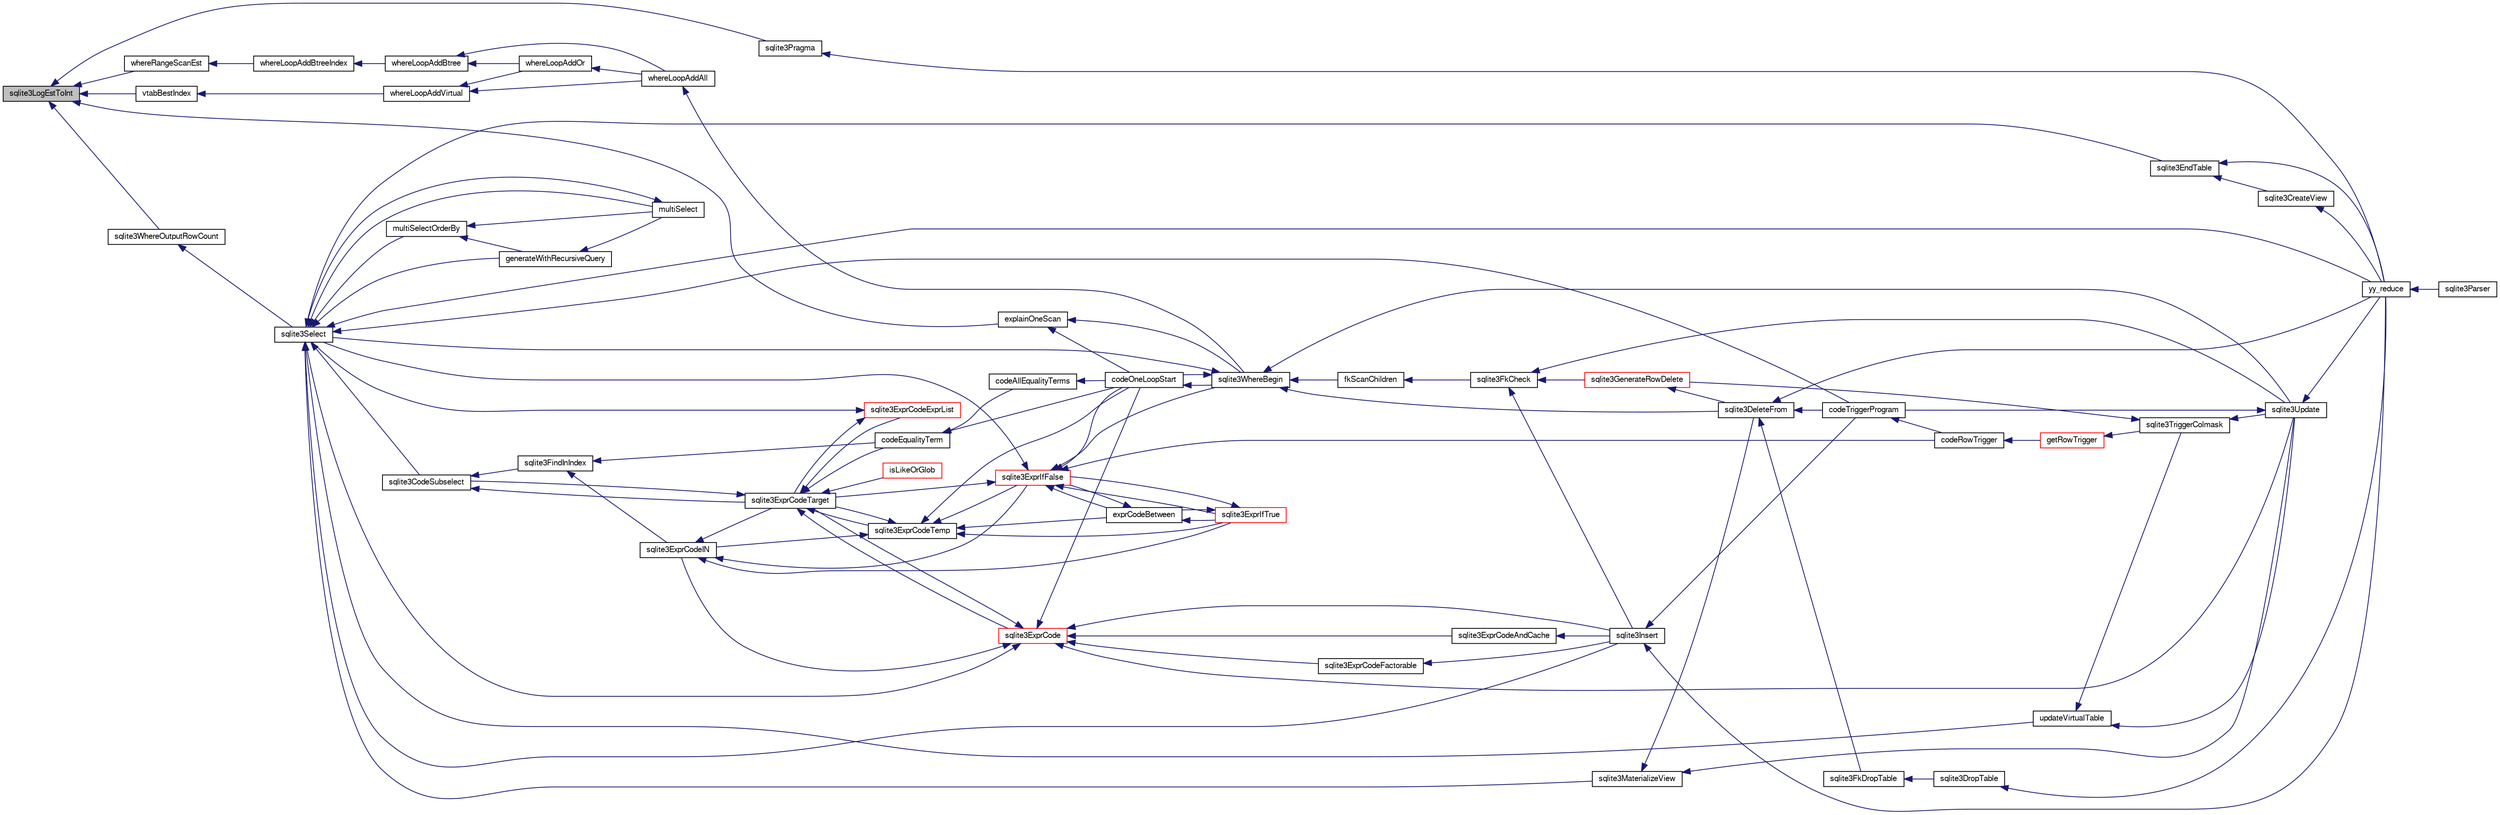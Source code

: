 digraph "sqlite3LogEstToInt"
{
  edge [fontname="FreeSans",fontsize="10",labelfontname="FreeSans",labelfontsize="10"];
  node [fontname="FreeSans",fontsize="10",shape=record];
  rankdir="LR";
  Node581138 [label="sqlite3LogEstToInt",height=0.2,width=0.4,color="black", fillcolor="grey75", style="filled", fontcolor="black"];
  Node581138 -> Node581139 [dir="back",color="midnightblue",fontsize="10",style="solid",fontname="FreeSans"];
  Node581139 [label="sqlite3Pragma",height=0.2,width=0.4,color="black", fillcolor="white", style="filled",URL="$sqlite3_8c.html#a111391370f58f8e6a6eca51fd34d62ed"];
  Node581139 -> Node581140 [dir="back",color="midnightblue",fontsize="10",style="solid",fontname="FreeSans"];
  Node581140 [label="yy_reduce",height=0.2,width=0.4,color="black", fillcolor="white", style="filled",URL="$sqlite3_8c.html#a7c419a9b25711c666a9a2449ef377f14"];
  Node581140 -> Node581141 [dir="back",color="midnightblue",fontsize="10",style="solid",fontname="FreeSans"];
  Node581141 [label="sqlite3Parser",height=0.2,width=0.4,color="black", fillcolor="white", style="filled",URL="$sqlite3_8c.html#a0327d71a5fabe0b6a343d78a2602e72a"];
  Node581138 -> Node581142 [dir="back",color="midnightblue",fontsize="10",style="solid",fontname="FreeSans"];
  Node581142 [label="sqlite3WhereOutputRowCount",height=0.2,width=0.4,color="black", fillcolor="white", style="filled",URL="$sqlite3_8c.html#aae2d6133f68868d59d6c3984f3621c83"];
  Node581142 -> Node581143 [dir="back",color="midnightblue",fontsize="10",style="solid",fontname="FreeSans"];
  Node581143 [label="sqlite3Select",height=0.2,width=0.4,color="black", fillcolor="white", style="filled",URL="$sqlite3_8c.html#a2465ee8c956209ba4b272477b7c21a45"];
  Node581143 -> Node581144 [dir="back",color="midnightblue",fontsize="10",style="solid",fontname="FreeSans"];
  Node581144 [label="sqlite3CodeSubselect",height=0.2,width=0.4,color="black", fillcolor="white", style="filled",URL="$sqlite3_8c.html#aa69b46d2204a1d1b110107a1be12ee0c"];
  Node581144 -> Node581145 [dir="back",color="midnightblue",fontsize="10",style="solid",fontname="FreeSans"];
  Node581145 [label="sqlite3FindInIndex",height=0.2,width=0.4,color="black", fillcolor="white", style="filled",URL="$sqlite3_8c.html#af7d8c56ab0231f44bb5f87b3fafeffb2"];
  Node581145 -> Node581146 [dir="back",color="midnightblue",fontsize="10",style="solid",fontname="FreeSans"];
  Node581146 [label="sqlite3ExprCodeIN",height=0.2,width=0.4,color="black", fillcolor="white", style="filled",URL="$sqlite3_8c.html#ad9cf4f5b5ffb90c24a4a0900c8626193"];
  Node581146 -> Node581147 [dir="back",color="midnightblue",fontsize="10",style="solid",fontname="FreeSans"];
  Node581147 [label="sqlite3ExprCodeTarget",height=0.2,width=0.4,color="black", fillcolor="white", style="filled",URL="$sqlite3_8c.html#a4f308397a0a3ed299ed31aaa1ae2a293"];
  Node581147 -> Node581144 [dir="back",color="midnightblue",fontsize="10",style="solid",fontname="FreeSans"];
  Node581147 -> Node581148 [dir="back",color="midnightblue",fontsize="10",style="solid",fontname="FreeSans"];
  Node581148 [label="sqlite3ExprCodeTemp",height=0.2,width=0.4,color="black", fillcolor="white", style="filled",URL="$sqlite3_8c.html#a3bc5c1ccb3c5851847e2aeb4a84ae1fc"];
  Node581148 -> Node581146 [dir="back",color="midnightblue",fontsize="10",style="solid",fontname="FreeSans"];
  Node581148 -> Node581147 [dir="back",color="midnightblue",fontsize="10",style="solid",fontname="FreeSans"];
  Node581148 -> Node581149 [dir="back",color="midnightblue",fontsize="10",style="solid",fontname="FreeSans"];
  Node581149 [label="exprCodeBetween",height=0.2,width=0.4,color="black", fillcolor="white", style="filled",URL="$sqlite3_8c.html#abd053493214542bca8f406f42145d173"];
  Node581149 -> Node581150 [dir="back",color="midnightblue",fontsize="10",style="solid",fontname="FreeSans"];
  Node581150 [label="sqlite3ExprIfTrue",height=0.2,width=0.4,color="red", fillcolor="white", style="filled",URL="$sqlite3_8c.html#ad93a55237c23e1b743ab1f59df1a1444"];
  Node581150 -> Node581149 [dir="back",color="midnightblue",fontsize="10",style="solid",fontname="FreeSans"];
  Node581150 -> Node581151 [dir="back",color="midnightblue",fontsize="10",style="solid",fontname="FreeSans"];
  Node581151 [label="sqlite3ExprIfFalse",height=0.2,width=0.4,color="red", fillcolor="white", style="filled",URL="$sqlite3_8c.html#af97ecccb5d56e321e118414b08f65b71"];
  Node581151 -> Node581147 [dir="back",color="midnightblue",fontsize="10",style="solid",fontname="FreeSans"];
  Node581151 -> Node581149 [dir="back",color="midnightblue",fontsize="10",style="solid",fontname="FreeSans"];
  Node581151 -> Node581150 [dir="back",color="midnightblue",fontsize="10",style="solid",fontname="FreeSans"];
  Node581151 -> Node581143 [dir="back",color="midnightblue",fontsize="10",style="solid",fontname="FreeSans"];
  Node581151 -> Node581168 [dir="back",color="midnightblue",fontsize="10",style="solid",fontname="FreeSans"];
  Node581168 [label="codeRowTrigger",height=0.2,width=0.4,color="black", fillcolor="white", style="filled",URL="$sqlite3_8c.html#a463cea5aaaf388b560b206570a0022fc"];
  Node581168 -> Node581169 [dir="back",color="midnightblue",fontsize="10",style="solid",fontname="FreeSans"];
  Node581169 [label="getRowTrigger",height=0.2,width=0.4,color="red", fillcolor="white", style="filled",URL="$sqlite3_8c.html#a69626ef20b540d1a2b19cf56f3f45689"];
  Node581169 -> Node581175 [dir="back",color="midnightblue",fontsize="10",style="solid",fontname="FreeSans"];
  Node581175 [label="sqlite3TriggerColmask",height=0.2,width=0.4,color="black", fillcolor="white", style="filled",URL="$sqlite3_8c.html#acace8e99e37ae5e84ea03c65e820c540"];
  Node581175 -> Node581163 [dir="back",color="midnightblue",fontsize="10",style="solid",fontname="FreeSans"];
  Node581163 [label="sqlite3GenerateRowDelete",height=0.2,width=0.4,color="red", fillcolor="white", style="filled",URL="$sqlite3_8c.html#a2c76cbf3027fc18fdbb8cb4cd96b77d9"];
  Node581163 -> Node581164 [dir="back",color="midnightblue",fontsize="10",style="solid",fontname="FreeSans"];
  Node581164 [label="sqlite3DeleteFrom",height=0.2,width=0.4,color="black", fillcolor="white", style="filled",URL="$sqlite3_8c.html#ab9b4b45349188b49eabb23f94608a091"];
  Node581164 -> Node581165 [dir="back",color="midnightblue",fontsize="10",style="solid",fontname="FreeSans"];
  Node581165 [label="sqlite3FkDropTable",height=0.2,width=0.4,color="black", fillcolor="white", style="filled",URL="$sqlite3_8c.html#a1218c6fc74e89152ceaa4760e82f5ef9"];
  Node581165 -> Node581166 [dir="back",color="midnightblue",fontsize="10",style="solid",fontname="FreeSans"];
  Node581166 [label="sqlite3DropTable",height=0.2,width=0.4,color="black", fillcolor="white", style="filled",URL="$sqlite3_8c.html#a5534f77364b5568783c0e50db3c9defb"];
  Node581166 -> Node581140 [dir="back",color="midnightblue",fontsize="10",style="solid",fontname="FreeSans"];
  Node581164 -> Node581167 [dir="back",color="midnightblue",fontsize="10",style="solid",fontname="FreeSans"];
  Node581167 [label="codeTriggerProgram",height=0.2,width=0.4,color="black", fillcolor="white", style="filled",URL="$sqlite3_8c.html#a120801f59d9281d201d2ff4b2606836e"];
  Node581167 -> Node581168 [dir="back",color="midnightblue",fontsize="10",style="solid",fontname="FreeSans"];
  Node581164 -> Node581140 [dir="back",color="midnightblue",fontsize="10",style="solid",fontname="FreeSans"];
  Node581175 -> Node581172 [dir="back",color="midnightblue",fontsize="10",style="solid",fontname="FreeSans"];
  Node581172 [label="sqlite3Update",height=0.2,width=0.4,color="black", fillcolor="white", style="filled",URL="$sqlite3_8c.html#ac5aa67c46e8cc8174566fabe6809fafa"];
  Node581172 -> Node581167 [dir="back",color="midnightblue",fontsize="10",style="solid",fontname="FreeSans"];
  Node581172 -> Node581140 [dir="back",color="midnightblue",fontsize="10",style="solid",fontname="FreeSans"];
  Node581151 -> Node581181 [dir="back",color="midnightblue",fontsize="10",style="solid",fontname="FreeSans"];
  Node581181 [label="codeOneLoopStart",height=0.2,width=0.4,color="black", fillcolor="white", style="filled",URL="$sqlite3_8c.html#aa868875120b151c169cc79139ed6e008"];
  Node581181 -> Node581178 [dir="back",color="midnightblue",fontsize="10",style="solid",fontname="FreeSans"];
  Node581178 [label="sqlite3WhereBegin",height=0.2,width=0.4,color="black", fillcolor="white", style="filled",URL="$sqlite3_8c.html#acad049f5c9a96a8118cffd5e5ce89f7c"];
  Node581178 -> Node581164 [dir="back",color="midnightblue",fontsize="10",style="solid",fontname="FreeSans"];
  Node581178 -> Node581179 [dir="back",color="midnightblue",fontsize="10",style="solid",fontname="FreeSans"];
  Node581179 [label="fkScanChildren",height=0.2,width=0.4,color="black", fillcolor="white", style="filled",URL="$sqlite3_8c.html#a67c9dcb484336b3155e7a82a037d4691"];
  Node581179 -> Node581180 [dir="back",color="midnightblue",fontsize="10",style="solid",fontname="FreeSans"];
  Node581180 [label="sqlite3FkCheck",height=0.2,width=0.4,color="black", fillcolor="white", style="filled",URL="$sqlite3_8c.html#aa38fb76c7d6f48f19772877a41703b92"];
  Node581180 -> Node581163 [dir="back",color="midnightblue",fontsize="10",style="solid",fontname="FreeSans"];
  Node581180 -> Node581174 [dir="back",color="midnightblue",fontsize="10",style="solid",fontname="FreeSans"];
  Node581174 [label="sqlite3Insert",height=0.2,width=0.4,color="black", fillcolor="white", style="filled",URL="$sqlite3_8c.html#a5b17c9c2000bae6bdff8e6be48d7dc2b"];
  Node581174 -> Node581167 [dir="back",color="midnightblue",fontsize="10",style="solid",fontname="FreeSans"];
  Node581174 -> Node581140 [dir="back",color="midnightblue",fontsize="10",style="solid",fontname="FreeSans"];
  Node581180 -> Node581172 [dir="back",color="midnightblue",fontsize="10",style="solid",fontname="FreeSans"];
  Node581178 -> Node581143 [dir="back",color="midnightblue",fontsize="10",style="solid",fontname="FreeSans"];
  Node581178 -> Node581172 [dir="back",color="midnightblue",fontsize="10",style="solid",fontname="FreeSans"];
  Node581178 -> Node581181 [dir="back",color="midnightblue",fontsize="10",style="solid",fontname="FreeSans"];
  Node581151 -> Node581178 [dir="back",color="midnightblue",fontsize="10",style="solid",fontname="FreeSans"];
  Node581149 -> Node581151 [dir="back",color="midnightblue",fontsize="10",style="solid",fontname="FreeSans"];
  Node581148 -> Node581150 [dir="back",color="midnightblue",fontsize="10",style="solid",fontname="FreeSans"];
  Node581148 -> Node581151 [dir="back",color="midnightblue",fontsize="10",style="solid",fontname="FreeSans"];
  Node581148 -> Node581181 [dir="back",color="midnightblue",fontsize="10",style="solid",fontname="FreeSans"];
  Node581147 -> Node581182 [dir="back",color="midnightblue",fontsize="10",style="solid",fontname="FreeSans"];
  Node581182 [label="sqlite3ExprCode",height=0.2,width=0.4,color="red", fillcolor="white", style="filled",URL="$sqlite3_8c.html#a75f270fb0b111b86924cca4ea507b417"];
  Node581182 -> Node581146 [dir="back",color="midnightblue",fontsize="10",style="solid",fontname="FreeSans"];
  Node581182 -> Node581147 [dir="back",color="midnightblue",fontsize="10",style="solid",fontname="FreeSans"];
  Node581182 -> Node581183 [dir="back",color="midnightblue",fontsize="10",style="solid",fontname="FreeSans"];
  Node581183 [label="sqlite3ExprCodeFactorable",height=0.2,width=0.4,color="black", fillcolor="white", style="filled",URL="$sqlite3_8c.html#a843f7fd58eec5a683c1fd8435fcd1e84"];
  Node581183 -> Node581174 [dir="back",color="midnightblue",fontsize="10",style="solid",fontname="FreeSans"];
  Node581182 -> Node581184 [dir="back",color="midnightblue",fontsize="10",style="solid",fontname="FreeSans"];
  Node581184 [label="sqlite3ExprCodeAndCache",height=0.2,width=0.4,color="black", fillcolor="white", style="filled",URL="$sqlite3_8c.html#ae3e46527d9b7fc9cb9236d21a5e6b1d8"];
  Node581184 -> Node581174 [dir="back",color="midnightblue",fontsize="10",style="solid",fontname="FreeSans"];
  Node581182 -> Node581174 [dir="back",color="midnightblue",fontsize="10",style="solid",fontname="FreeSans"];
  Node581182 -> Node581143 [dir="back",color="midnightblue",fontsize="10",style="solid",fontname="FreeSans"];
  Node581182 -> Node581172 [dir="back",color="midnightblue",fontsize="10",style="solid",fontname="FreeSans"];
  Node581182 -> Node581181 [dir="back",color="midnightblue",fontsize="10",style="solid",fontname="FreeSans"];
  Node581147 -> Node581194 [dir="back",color="midnightblue",fontsize="10",style="solid",fontname="FreeSans"];
  Node581194 [label="sqlite3ExprCodeExprList",height=0.2,width=0.4,color="red", fillcolor="white", style="filled",URL="$sqlite3_8c.html#a05b2b3dc3de7565de24eb3a2ff4e9566"];
  Node581194 -> Node581147 [dir="back",color="midnightblue",fontsize="10",style="solid",fontname="FreeSans"];
  Node581194 -> Node581143 [dir="back",color="midnightblue",fontsize="10",style="solid",fontname="FreeSans"];
  Node581147 -> Node581197 [dir="back",color="midnightblue",fontsize="10",style="solid",fontname="FreeSans"];
  Node581197 [label="isLikeOrGlob",height=0.2,width=0.4,color="red", fillcolor="white", style="filled",URL="$sqlite3_8c.html#a6c38e495198bf8976f68d1a6ebd74a50"];
  Node581147 -> Node581206 [dir="back",color="midnightblue",fontsize="10",style="solid",fontname="FreeSans"];
  Node581206 [label="codeEqualityTerm",height=0.2,width=0.4,color="black", fillcolor="white", style="filled",URL="$sqlite3_8c.html#ad88a57073f031452c9843e97f15acc47"];
  Node581206 -> Node581207 [dir="back",color="midnightblue",fontsize="10",style="solid",fontname="FreeSans"];
  Node581207 [label="codeAllEqualityTerms",height=0.2,width=0.4,color="black", fillcolor="white", style="filled",URL="$sqlite3_8c.html#a3095598b812500a4efe41bf17cd49381"];
  Node581207 -> Node581181 [dir="back",color="midnightblue",fontsize="10",style="solid",fontname="FreeSans"];
  Node581206 -> Node581181 [dir="back",color="midnightblue",fontsize="10",style="solid",fontname="FreeSans"];
  Node581146 -> Node581150 [dir="back",color="midnightblue",fontsize="10",style="solid",fontname="FreeSans"];
  Node581146 -> Node581151 [dir="back",color="midnightblue",fontsize="10",style="solid",fontname="FreeSans"];
  Node581145 -> Node581206 [dir="back",color="midnightblue",fontsize="10",style="solid",fontname="FreeSans"];
  Node581144 -> Node581147 [dir="back",color="midnightblue",fontsize="10",style="solid",fontname="FreeSans"];
  Node581143 -> Node581157 [dir="back",color="midnightblue",fontsize="10",style="solid",fontname="FreeSans"];
  Node581157 [label="sqlite3EndTable",height=0.2,width=0.4,color="black", fillcolor="white", style="filled",URL="$sqlite3_8c.html#a7b5f2c66c0f0b6f819d970ca389768b0"];
  Node581157 -> Node581158 [dir="back",color="midnightblue",fontsize="10",style="solid",fontname="FreeSans"];
  Node581158 [label="sqlite3CreateView",height=0.2,width=0.4,color="black", fillcolor="white", style="filled",URL="$sqlite3_8c.html#a9d85cb00ff71dee5cd9a019503a6982e"];
  Node581158 -> Node581140 [dir="back",color="midnightblue",fontsize="10",style="solid",fontname="FreeSans"];
  Node581157 -> Node581140 [dir="back",color="midnightblue",fontsize="10",style="solid",fontname="FreeSans"];
  Node581143 -> Node581208 [dir="back",color="midnightblue",fontsize="10",style="solid",fontname="FreeSans"];
  Node581208 [label="sqlite3MaterializeView",height=0.2,width=0.4,color="black", fillcolor="white", style="filled",URL="$sqlite3_8c.html#a4557984b0b75f998fb0c3f231c9b1def"];
  Node581208 -> Node581164 [dir="back",color="midnightblue",fontsize="10",style="solid",fontname="FreeSans"];
  Node581208 -> Node581172 [dir="back",color="midnightblue",fontsize="10",style="solid",fontname="FreeSans"];
  Node581143 -> Node581174 [dir="back",color="midnightblue",fontsize="10",style="solid",fontname="FreeSans"];
  Node581143 -> Node581190 [dir="back",color="midnightblue",fontsize="10",style="solid",fontname="FreeSans"];
  Node581190 [label="generateWithRecursiveQuery",height=0.2,width=0.4,color="black", fillcolor="white", style="filled",URL="$sqlite3_8c.html#ade2c3663fa9c3b9676507984b9483942"];
  Node581190 -> Node581191 [dir="back",color="midnightblue",fontsize="10",style="solid",fontname="FreeSans"];
  Node581191 [label="multiSelect",height=0.2,width=0.4,color="black", fillcolor="white", style="filled",URL="$sqlite3_8c.html#a6456c61f3d9b2389738753cedfa24fa7"];
  Node581191 -> Node581143 [dir="back",color="midnightblue",fontsize="10",style="solid",fontname="FreeSans"];
  Node581143 -> Node581191 [dir="back",color="midnightblue",fontsize="10",style="solid",fontname="FreeSans"];
  Node581143 -> Node581192 [dir="back",color="midnightblue",fontsize="10",style="solid",fontname="FreeSans"];
  Node581192 [label="multiSelectOrderBy",height=0.2,width=0.4,color="black", fillcolor="white", style="filled",URL="$sqlite3_8c.html#afcdb8488c6f4dfdadaf9f04bca35b808"];
  Node581192 -> Node581190 [dir="back",color="midnightblue",fontsize="10",style="solid",fontname="FreeSans"];
  Node581192 -> Node581191 [dir="back",color="midnightblue",fontsize="10",style="solid",fontname="FreeSans"];
  Node581143 -> Node581167 [dir="back",color="midnightblue",fontsize="10",style="solid",fontname="FreeSans"];
  Node581143 -> Node581209 [dir="back",color="midnightblue",fontsize="10",style="solid",fontname="FreeSans"];
  Node581209 [label="updateVirtualTable",height=0.2,width=0.4,color="black", fillcolor="white", style="filled",URL="$sqlite3_8c.html#a740220531db9293c39a2cdd7da3f74e1"];
  Node581209 -> Node581175 [dir="back",color="midnightblue",fontsize="10",style="solid",fontname="FreeSans"];
  Node581209 -> Node581172 [dir="back",color="midnightblue",fontsize="10",style="solid",fontname="FreeSans"];
  Node581143 -> Node581140 [dir="back",color="midnightblue",fontsize="10",style="solid",fontname="FreeSans"];
  Node581138 -> Node581210 [dir="back",color="midnightblue",fontsize="10",style="solid",fontname="FreeSans"];
  Node581210 [label="vtabBestIndex",height=0.2,width=0.4,color="black", fillcolor="white", style="filled",URL="$sqlite3_8c.html#a7c9e7ebb514ed9b71c217bf567decf82"];
  Node581210 -> Node581211 [dir="back",color="midnightblue",fontsize="10",style="solid",fontname="FreeSans"];
  Node581211 [label="whereLoopAddVirtual",height=0.2,width=0.4,color="black", fillcolor="white", style="filled",URL="$sqlite3_8c.html#a33925379c63da49cea2e66c7780a4873"];
  Node581211 -> Node581212 [dir="back",color="midnightblue",fontsize="10",style="solid",fontname="FreeSans"];
  Node581212 [label="whereLoopAddOr",height=0.2,width=0.4,color="black", fillcolor="white", style="filled",URL="$sqlite3_8c.html#a97235f1da77b1e3f85d7132c9229234c"];
  Node581212 -> Node581213 [dir="back",color="midnightblue",fontsize="10",style="solid",fontname="FreeSans"];
  Node581213 [label="whereLoopAddAll",height=0.2,width=0.4,color="black", fillcolor="white", style="filled",URL="$sqlite3_8c.html#a861eb511463c5b852550018fee710f53"];
  Node581213 -> Node581178 [dir="back",color="midnightblue",fontsize="10",style="solid",fontname="FreeSans"];
  Node581211 -> Node581213 [dir="back",color="midnightblue",fontsize="10",style="solid",fontname="FreeSans"];
  Node581138 -> Node581214 [dir="back",color="midnightblue",fontsize="10",style="solid",fontname="FreeSans"];
  Node581214 [label="whereRangeScanEst",height=0.2,width=0.4,color="black", fillcolor="white", style="filled",URL="$sqlite3_8c.html#a8815a2e7d35f2f543cfc93ff09af2315"];
  Node581214 -> Node581215 [dir="back",color="midnightblue",fontsize="10",style="solid",fontname="FreeSans"];
  Node581215 [label="whereLoopAddBtreeIndex",height=0.2,width=0.4,color="black", fillcolor="white", style="filled",URL="$sqlite3_8c.html#abde05643b060182010b7eb8098125a05"];
  Node581215 -> Node581216 [dir="back",color="midnightblue",fontsize="10",style="solid",fontname="FreeSans"];
  Node581216 [label="whereLoopAddBtree",height=0.2,width=0.4,color="black", fillcolor="white", style="filled",URL="$sqlite3_8c.html#aefe415538d2f9e200227977d2edaab3b"];
  Node581216 -> Node581212 [dir="back",color="midnightblue",fontsize="10",style="solid",fontname="FreeSans"];
  Node581216 -> Node581213 [dir="back",color="midnightblue",fontsize="10",style="solid",fontname="FreeSans"];
  Node581138 -> Node581217 [dir="back",color="midnightblue",fontsize="10",style="solid",fontname="FreeSans"];
  Node581217 [label="explainOneScan",height=0.2,width=0.4,color="black", fillcolor="white", style="filled",URL="$sqlite3_8c.html#ae5281c97cc6f8cd02effffe937725524"];
  Node581217 -> Node581181 [dir="back",color="midnightblue",fontsize="10",style="solid",fontname="FreeSans"];
  Node581217 -> Node581178 [dir="back",color="midnightblue",fontsize="10",style="solid",fontname="FreeSans"];
}
